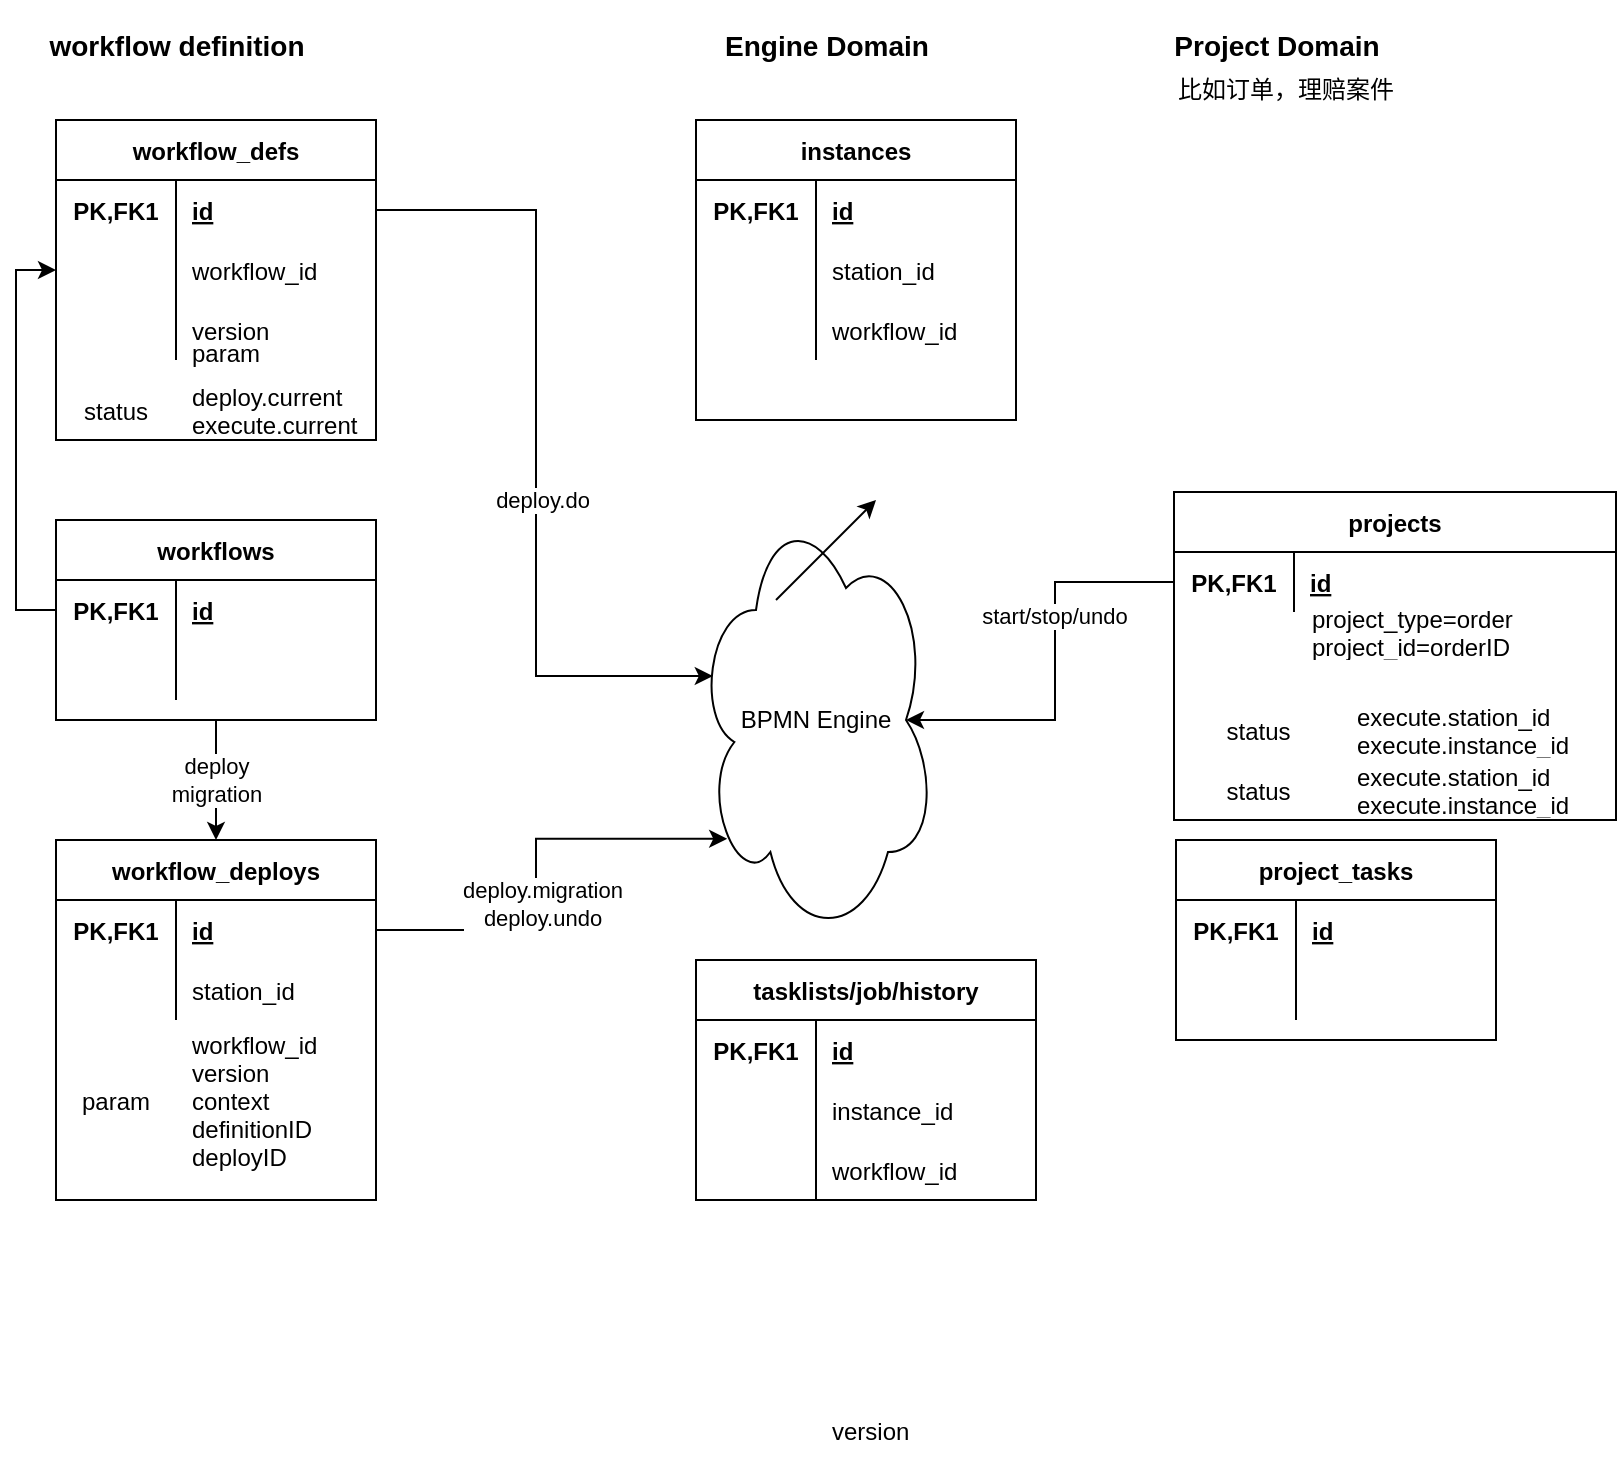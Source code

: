<mxfile version="14.4.2" type="github">
  <diagram id="R2lEEEUBdFMjLlhIrx00" name="Page-1">
    <mxGraphModel dx="1422" dy="802" grid="1" gridSize="10" guides="1" tooltips="1" connect="1" arrows="1" fold="1" page="1" pageScale="1" pageWidth="850" pageHeight="1100" math="0" shadow="0" extFonts="Permanent Marker^https://fonts.googleapis.com/css?family=Permanent+Marker">
      <root>
        <mxCell id="0" />
        <mxCell id="1" parent="0" />
        <mxCell id="DA4g0Scjdkf1gucJsFsH-38" value="&lt;font style=&quot;font-size: 14px&quot;&gt;workflow definition&lt;/font&gt;" style="text;strokeColor=none;fillColor=none;html=1;fontSize=24;fontStyle=1;verticalAlign=middle;align=center;" vertex="1" parent="1">
          <mxGeometry x="40" y="140" width="120" height="40" as="geometry" />
        </mxCell>
        <mxCell id="DA4g0Scjdkf1gucJsFsH-209" value="deploy&lt;br&gt;migration" style="edgeStyle=orthogonalEdgeStyle;rounded=0;orthogonalLoop=1;jettySize=auto;html=1;exitX=0.5;exitY=1;exitDx=0;exitDy=0;entryX=0.5;entryY=0;entryDx=0;entryDy=0;" edge="1" parent="1" source="DA4g0Scjdkf1gucJsFsH-103" target="DA4g0Scjdkf1gucJsFsH-136">
          <mxGeometry relative="1" as="geometry" />
        </mxCell>
        <mxCell id="DA4g0Scjdkf1gucJsFsH-103" value="workflows" style="shape=table;startSize=30;container=1;collapsible=1;childLayout=tableLayout;fixedRows=1;rowLines=0;fontStyle=1;align=center;resizeLast=1;" vertex="1" parent="1">
          <mxGeometry x="40" y="400" width="160" height="100" as="geometry" />
        </mxCell>
        <mxCell id="DA4g0Scjdkf1gucJsFsH-104" value="" style="shape=partialRectangle;collapsible=0;dropTarget=0;pointerEvents=0;fillColor=none;top=0;left=0;bottom=0;right=0;points=[[0,0.5],[1,0.5]];portConstraint=eastwest;" vertex="1" parent="DA4g0Scjdkf1gucJsFsH-103">
          <mxGeometry y="30" width="160" height="30" as="geometry" />
        </mxCell>
        <mxCell id="DA4g0Scjdkf1gucJsFsH-105" value="PK,FK1" style="shape=partialRectangle;connectable=0;fillColor=none;top=0;left=0;bottom=0;right=0;fontStyle=1;overflow=hidden;" vertex="1" parent="DA4g0Scjdkf1gucJsFsH-104">
          <mxGeometry width="60" height="30" as="geometry" />
        </mxCell>
        <mxCell id="DA4g0Scjdkf1gucJsFsH-106" value="id" style="shape=partialRectangle;connectable=0;fillColor=none;top=0;left=0;bottom=0;right=0;align=left;spacingLeft=6;fontStyle=5;overflow=hidden;" vertex="1" parent="DA4g0Scjdkf1gucJsFsH-104">
          <mxGeometry x="60" width="100" height="30" as="geometry" />
        </mxCell>
        <mxCell id="DA4g0Scjdkf1gucJsFsH-110" value="" style="shape=partialRectangle;collapsible=0;dropTarget=0;pointerEvents=0;fillColor=none;top=0;left=0;bottom=0;right=0;points=[[0,0.5],[1,0.5]];portConstraint=eastwest;" vertex="1" parent="DA4g0Scjdkf1gucJsFsH-103">
          <mxGeometry y="60" width="160" height="30" as="geometry" />
        </mxCell>
        <mxCell id="DA4g0Scjdkf1gucJsFsH-111" value="" style="shape=partialRectangle;connectable=0;fillColor=none;top=0;left=0;bottom=0;right=0;editable=1;overflow=hidden;" vertex="1" parent="DA4g0Scjdkf1gucJsFsH-110">
          <mxGeometry width="60" height="30" as="geometry" />
        </mxCell>
        <mxCell id="DA4g0Scjdkf1gucJsFsH-112" value="" style="shape=partialRectangle;connectable=0;fillColor=none;top=0;left=0;bottom=0;right=0;align=left;spacingLeft=6;overflow=hidden;" vertex="1" parent="DA4g0Scjdkf1gucJsFsH-110">
          <mxGeometry x="60" width="100" height="30" as="geometry" />
        </mxCell>
        <mxCell id="DA4g0Scjdkf1gucJsFsH-123" value="workflow_defs" style="shape=table;startSize=30;container=1;collapsible=1;childLayout=tableLayout;fixedRows=1;rowLines=0;fontStyle=1;align=center;resizeLast=1;" vertex="1" parent="1">
          <mxGeometry x="40" y="200" width="160" height="160" as="geometry" />
        </mxCell>
        <mxCell id="DA4g0Scjdkf1gucJsFsH-124" value="" style="shape=partialRectangle;collapsible=0;dropTarget=0;pointerEvents=0;fillColor=none;top=0;left=0;bottom=0;right=0;points=[[0,0.5],[1,0.5]];portConstraint=eastwest;" vertex="1" parent="DA4g0Scjdkf1gucJsFsH-123">
          <mxGeometry y="30" width="160" height="30" as="geometry" />
        </mxCell>
        <mxCell id="DA4g0Scjdkf1gucJsFsH-125" value="PK,FK1" style="shape=partialRectangle;connectable=0;fillColor=none;top=0;left=0;bottom=0;right=0;fontStyle=1;overflow=hidden;" vertex="1" parent="DA4g0Scjdkf1gucJsFsH-124">
          <mxGeometry width="60" height="30" as="geometry" />
        </mxCell>
        <mxCell id="DA4g0Scjdkf1gucJsFsH-126" value="id" style="shape=partialRectangle;connectable=0;fillColor=none;top=0;left=0;bottom=0;right=0;align=left;spacingLeft=6;fontStyle=5;overflow=hidden;" vertex="1" parent="DA4g0Scjdkf1gucJsFsH-124">
          <mxGeometry x="60" width="100" height="30" as="geometry" />
        </mxCell>
        <mxCell id="DA4g0Scjdkf1gucJsFsH-130" value="" style="shape=partialRectangle;collapsible=0;dropTarget=0;pointerEvents=0;fillColor=none;top=0;left=0;bottom=0;right=0;points=[[0,0.5],[1,0.5]];portConstraint=eastwest;" vertex="1" parent="DA4g0Scjdkf1gucJsFsH-123">
          <mxGeometry y="60" width="160" height="30" as="geometry" />
        </mxCell>
        <mxCell id="DA4g0Scjdkf1gucJsFsH-131" value="" style="shape=partialRectangle;connectable=0;fillColor=none;top=0;left=0;bottom=0;right=0;editable=1;overflow=hidden;" vertex="1" parent="DA4g0Scjdkf1gucJsFsH-130">
          <mxGeometry width="60" height="30" as="geometry" />
        </mxCell>
        <mxCell id="DA4g0Scjdkf1gucJsFsH-132" value="workflow_id" style="shape=partialRectangle;connectable=0;fillColor=none;top=0;left=0;bottom=0;right=0;align=left;spacingLeft=6;overflow=hidden;" vertex="1" parent="DA4g0Scjdkf1gucJsFsH-130">
          <mxGeometry x="60" width="100" height="30" as="geometry" />
        </mxCell>
        <mxCell id="DA4g0Scjdkf1gucJsFsH-133" value="" style="shape=partialRectangle;collapsible=0;dropTarget=0;pointerEvents=0;fillColor=none;top=0;left=0;bottom=0;right=0;points=[[0,0.5],[1,0.5]];portConstraint=eastwest;" vertex="1" parent="DA4g0Scjdkf1gucJsFsH-123">
          <mxGeometry y="90" width="160" height="30" as="geometry" />
        </mxCell>
        <mxCell id="DA4g0Scjdkf1gucJsFsH-134" value="" style="shape=partialRectangle;connectable=0;fillColor=none;top=0;left=0;bottom=0;right=0;editable=1;overflow=hidden;" vertex="1" parent="DA4g0Scjdkf1gucJsFsH-133">
          <mxGeometry width="60" height="30" as="geometry" />
        </mxCell>
        <mxCell id="DA4g0Scjdkf1gucJsFsH-135" value="version" style="shape=partialRectangle;connectable=0;fillColor=none;top=0;left=0;bottom=0;right=0;align=left;spacingLeft=6;overflow=hidden;" vertex="1" parent="DA4g0Scjdkf1gucJsFsH-133">
          <mxGeometry x="60" width="100" height="30" as="geometry" />
        </mxCell>
        <mxCell id="DA4g0Scjdkf1gucJsFsH-236" style="edgeStyle=orthogonalEdgeStyle;rounded=0;orthogonalLoop=1;jettySize=auto;html=1;exitX=1;exitY=0.5;exitDx=0;exitDy=0;entryX=0.13;entryY=0.77;entryDx=0;entryDy=0;entryPerimeter=0;" edge="1" parent="1" source="DA4g0Scjdkf1gucJsFsH-137" target="DA4g0Scjdkf1gucJsFsH-210">
          <mxGeometry relative="1" as="geometry" />
        </mxCell>
        <mxCell id="DA4g0Scjdkf1gucJsFsH-237" value="deploy.migration&lt;br&gt;deploy.undo" style="edgeLabel;html=1;align=center;verticalAlign=middle;resizable=0;points=[];" vertex="1" connectable="0" parent="DA4g0Scjdkf1gucJsFsH-236">
          <mxGeometry x="-0.159" y="-3" relative="1" as="geometry">
            <mxPoint as="offset" />
          </mxGeometry>
        </mxCell>
        <mxCell id="DA4g0Scjdkf1gucJsFsH-136" value="workflow_deploys" style="shape=table;startSize=30;container=1;collapsible=1;childLayout=tableLayout;fixedRows=1;rowLines=0;fontStyle=1;align=center;resizeLast=1;" vertex="1" parent="1">
          <mxGeometry x="40" y="560" width="160" height="180" as="geometry" />
        </mxCell>
        <mxCell id="DA4g0Scjdkf1gucJsFsH-137" value="" style="shape=partialRectangle;collapsible=0;dropTarget=0;pointerEvents=0;fillColor=none;top=0;left=0;bottom=0;right=0;points=[[0,0.5],[1,0.5]];portConstraint=eastwest;" vertex="1" parent="DA4g0Scjdkf1gucJsFsH-136">
          <mxGeometry y="30" width="160" height="30" as="geometry" />
        </mxCell>
        <mxCell id="DA4g0Scjdkf1gucJsFsH-138" value="PK,FK1" style="shape=partialRectangle;connectable=0;fillColor=none;top=0;left=0;bottom=0;right=0;fontStyle=1;overflow=hidden;" vertex="1" parent="DA4g0Scjdkf1gucJsFsH-137">
          <mxGeometry width="60" height="30" as="geometry" />
        </mxCell>
        <mxCell id="DA4g0Scjdkf1gucJsFsH-139" value="id" style="shape=partialRectangle;connectable=0;fillColor=none;top=0;left=0;bottom=0;right=0;align=left;spacingLeft=6;fontStyle=5;overflow=hidden;" vertex="1" parent="DA4g0Scjdkf1gucJsFsH-137">
          <mxGeometry x="60" width="100" height="30" as="geometry" />
        </mxCell>
        <mxCell id="DA4g0Scjdkf1gucJsFsH-143" value="" style="shape=partialRectangle;collapsible=0;dropTarget=0;pointerEvents=0;fillColor=none;top=0;left=0;bottom=0;right=0;points=[[0,0.5],[1,0.5]];portConstraint=eastwest;" vertex="1" parent="DA4g0Scjdkf1gucJsFsH-136">
          <mxGeometry y="60" width="160" height="30" as="geometry" />
        </mxCell>
        <mxCell id="DA4g0Scjdkf1gucJsFsH-144" value="" style="shape=partialRectangle;connectable=0;fillColor=none;top=0;left=0;bottom=0;right=0;editable=1;overflow=hidden;" vertex="1" parent="DA4g0Scjdkf1gucJsFsH-143">
          <mxGeometry width="60" height="30" as="geometry" />
        </mxCell>
        <mxCell id="DA4g0Scjdkf1gucJsFsH-145" value="station_id" style="shape=partialRectangle;connectable=0;fillColor=none;top=0;left=0;bottom=0;right=0;align=left;spacingLeft=6;overflow=hidden;" vertex="1" parent="DA4g0Scjdkf1gucJsFsH-143">
          <mxGeometry x="60" width="100" height="30" as="geometry" />
        </mxCell>
        <mxCell id="DA4g0Scjdkf1gucJsFsH-157" value="" style="shape=partialRectangle;connectable=0;fillColor=none;top=0;left=0;bottom=0;right=0;editable=1;overflow=hidden;" vertex="1" parent="1">
          <mxGeometry x="520" y="330" width="60" height="30" as="geometry" />
        </mxCell>
        <mxCell id="DA4g0Scjdkf1gucJsFsH-159" style="edgeStyle=orthogonalEdgeStyle;rounded=0;orthogonalLoop=1;jettySize=auto;html=1;exitX=0;exitY=0.5;exitDx=0;exitDy=0;entryX=0;entryY=0.5;entryDx=0;entryDy=0;" edge="1" parent="1" source="DA4g0Scjdkf1gucJsFsH-104" target="DA4g0Scjdkf1gucJsFsH-130">
          <mxGeometry relative="1" as="geometry">
            <mxPoint x="300" y="275" as="targetPoint" />
          </mxGeometry>
        </mxCell>
        <mxCell id="DA4g0Scjdkf1gucJsFsH-161" value="" style="shape=partialRectangle;collapsible=0;dropTarget=0;pointerEvents=0;fillColor=none;top=0;left=0;bottom=0;right=0;points=[[0,0.5],[1,0.5]];portConstraint=eastwest;" vertex="1" parent="1">
          <mxGeometry x="40" y="290" width="160" height="30" as="geometry" />
        </mxCell>
        <mxCell id="DA4g0Scjdkf1gucJsFsH-162" value="" style="shape=partialRectangle;connectable=0;fillColor=none;top=0;left=0;bottom=0;right=0;editable=1;overflow=hidden;" vertex="1" parent="DA4g0Scjdkf1gucJsFsH-161">
          <mxGeometry width="60" height="30" as="geometry" />
        </mxCell>
        <mxCell id="DA4g0Scjdkf1gucJsFsH-163" value="param" style="shape=partialRectangle;connectable=0;fillColor=none;top=0;left=0;bottom=0;right=0;align=left;spacingLeft=6;overflow=hidden;" vertex="1" parent="DA4g0Scjdkf1gucJsFsH-161">
          <mxGeometry x="60" y="11" width="100" height="30" as="geometry" />
        </mxCell>
        <mxCell id="DA4g0Scjdkf1gucJsFsH-164" value="instances" style="shape=table;startSize=30;container=1;collapsible=1;childLayout=tableLayout;fixedRows=1;rowLines=0;fontStyle=1;align=center;resizeLast=1;" vertex="1" parent="1">
          <mxGeometry x="360" y="200" width="160" height="150" as="geometry" />
        </mxCell>
        <mxCell id="DA4g0Scjdkf1gucJsFsH-165" value="" style="shape=partialRectangle;collapsible=0;dropTarget=0;pointerEvents=0;fillColor=none;top=0;left=0;bottom=0;right=0;points=[[0,0.5],[1,0.5]];portConstraint=eastwest;" vertex="1" parent="DA4g0Scjdkf1gucJsFsH-164">
          <mxGeometry y="30" width="160" height="30" as="geometry" />
        </mxCell>
        <mxCell id="DA4g0Scjdkf1gucJsFsH-166" value="PK,FK1" style="shape=partialRectangle;connectable=0;fillColor=none;top=0;left=0;bottom=0;right=0;fontStyle=1;overflow=hidden;" vertex="1" parent="DA4g0Scjdkf1gucJsFsH-165">
          <mxGeometry width="60" height="30" as="geometry" />
        </mxCell>
        <mxCell id="DA4g0Scjdkf1gucJsFsH-167" value="id" style="shape=partialRectangle;connectable=0;fillColor=none;top=0;left=0;bottom=0;right=0;align=left;spacingLeft=6;fontStyle=5;overflow=hidden;" vertex="1" parent="DA4g0Scjdkf1gucJsFsH-165">
          <mxGeometry x="60" width="100" height="30" as="geometry" />
        </mxCell>
        <mxCell id="DA4g0Scjdkf1gucJsFsH-168" value="" style="shape=partialRectangle;collapsible=0;dropTarget=0;pointerEvents=0;fillColor=none;top=0;left=0;bottom=0;right=0;points=[[0,0.5],[1,0.5]];portConstraint=eastwest;" vertex="1" parent="DA4g0Scjdkf1gucJsFsH-164">
          <mxGeometry y="60" width="160" height="30" as="geometry" />
        </mxCell>
        <mxCell id="DA4g0Scjdkf1gucJsFsH-169" value="" style="shape=partialRectangle;connectable=0;fillColor=none;top=0;left=0;bottom=0;right=0;editable=1;overflow=hidden;" vertex="1" parent="DA4g0Scjdkf1gucJsFsH-168">
          <mxGeometry width="60" height="30" as="geometry" />
        </mxCell>
        <mxCell id="DA4g0Scjdkf1gucJsFsH-170" value="station_id" style="shape=partialRectangle;connectable=0;fillColor=none;top=0;left=0;bottom=0;right=0;align=left;spacingLeft=6;overflow=hidden;" vertex="1" parent="DA4g0Scjdkf1gucJsFsH-168">
          <mxGeometry x="60" width="100" height="30" as="geometry" />
        </mxCell>
        <mxCell id="DA4g0Scjdkf1gucJsFsH-171" value="" style="shape=partialRectangle;collapsible=0;dropTarget=0;pointerEvents=0;fillColor=none;top=0;left=0;bottom=0;right=0;points=[[0,0.5],[1,0.5]];portConstraint=eastwest;" vertex="1" parent="DA4g0Scjdkf1gucJsFsH-164">
          <mxGeometry y="90" width="160" height="30" as="geometry" />
        </mxCell>
        <mxCell id="DA4g0Scjdkf1gucJsFsH-172" value="" style="shape=partialRectangle;connectable=0;fillColor=none;top=0;left=0;bottom=0;right=0;editable=1;overflow=hidden;" vertex="1" parent="DA4g0Scjdkf1gucJsFsH-171">
          <mxGeometry width="60" height="30" as="geometry" />
        </mxCell>
        <mxCell id="DA4g0Scjdkf1gucJsFsH-173" value="workflow_id" style="shape=partialRectangle;connectable=0;fillColor=none;top=0;left=0;bottom=0;right=0;align=left;spacingLeft=6;overflow=hidden;" vertex="1" parent="DA4g0Scjdkf1gucJsFsH-171">
          <mxGeometry x="60" width="100" height="30" as="geometry" />
        </mxCell>
        <mxCell id="DA4g0Scjdkf1gucJsFsH-174" value="" style="shape=partialRectangle;collapsible=0;dropTarget=0;pointerEvents=0;fillColor=none;top=0;left=0;bottom=0;right=0;points=[[0,0.5],[1,0.5]];portConstraint=eastwest;" vertex="1" parent="1">
          <mxGeometry x="360" y="840" width="160" height="30" as="geometry" />
        </mxCell>
        <mxCell id="DA4g0Scjdkf1gucJsFsH-175" value="" style="shape=partialRectangle;connectable=0;fillColor=none;top=0;left=0;bottom=0;right=0;editable=1;overflow=hidden;" vertex="1" parent="DA4g0Scjdkf1gucJsFsH-174">
          <mxGeometry width="60" height="30" as="geometry" />
        </mxCell>
        <mxCell id="DA4g0Scjdkf1gucJsFsH-176" value="version" style="shape=partialRectangle;connectable=0;fillColor=none;top=0;left=0;bottom=0;right=0;align=left;spacingLeft=6;overflow=hidden;" vertex="1" parent="DA4g0Scjdkf1gucJsFsH-174">
          <mxGeometry x="60" width="100" height="30" as="geometry" />
        </mxCell>
        <mxCell id="DA4g0Scjdkf1gucJsFsH-177" value="&lt;font style=&quot;font-size: 14px&quot;&gt;Project Domain&lt;/font&gt;" style="text;strokeColor=none;fillColor=none;html=1;fontSize=24;fontStyle=1;verticalAlign=middle;align=center;" vertex="1" parent="1">
          <mxGeometry x="590" y="140" width="120" height="40" as="geometry" />
        </mxCell>
        <mxCell id="DA4g0Scjdkf1gucJsFsH-178" value="project_tasks" style="shape=table;startSize=30;container=1;collapsible=1;childLayout=tableLayout;fixedRows=1;rowLines=0;fontStyle=1;align=center;resizeLast=1;" vertex="1" parent="1">
          <mxGeometry x="600" y="560" width="160" height="100" as="geometry" />
        </mxCell>
        <mxCell id="DA4g0Scjdkf1gucJsFsH-179" value="" style="shape=partialRectangle;collapsible=0;dropTarget=0;pointerEvents=0;fillColor=none;top=0;left=0;bottom=0;right=0;points=[[0,0.5],[1,0.5]];portConstraint=eastwest;" vertex="1" parent="DA4g0Scjdkf1gucJsFsH-178">
          <mxGeometry y="30" width="160" height="30" as="geometry" />
        </mxCell>
        <mxCell id="DA4g0Scjdkf1gucJsFsH-180" value="PK,FK1" style="shape=partialRectangle;connectable=0;fillColor=none;top=0;left=0;bottom=0;right=0;fontStyle=1;overflow=hidden;" vertex="1" parent="DA4g0Scjdkf1gucJsFsH-179">
          <mxGeometry width="60" height="30" as="geometry" />
        </mxCell>
        <mxCell id="DA4g0Scjdkf1gucJsFsH-181" value="id" style="shape=partialRectangle;connectable=0;fillColor=none;top=0;left=0;bottom=0;right=0;align=left;spacingLeft=6;fontStyle=5;overflow=hidden;" vertex="1" parent="DA4g0Scjdkf1gucJsFsH-179">
          <mxGeometry x="60" width="100" height="30" as="geometry" />
        </mxCell>
        <mxCell id="DA4g0Scjdkf1gucJsFsH-182" value="" style="shape=partialRectangle;collapsible=0;dropTarget=0;pointerEvents=0;fillColor=none;top=0;left=0;bottom=0;right=0;points=[[0,0.5],[1,0.5]];portConstraint=eastwest;" vertex="1" parent="DA4g0Scjdkf1gucJsFsH-178">
          <mxGeometry y="60" width="160" height="30" as="geometry" />
        </mxCell>
        <mxCell id="DA4g0Scjdkf1gucJsFsH-183" value="" style="shape=partialRectangle;connectable=0;fillColor=none;top=0;left=0;bottom=0;right=0;editable=1;overflow=hidden;" vertex="1" parent="DA4g0Scjdkf1gucJsFsH-182">
          <mxGeometry width="60" height="30" as="geometry" />
        </mxCell>
        <mxCell id="DA4g0Scjdkf1gucJsFsH-184" value="" style="shape=partialRectangle;connectable=0;fillColor=none;top=0;left=0;bottom=0;right=0;align=left;spacingLeft=6;overflow=hidden;" vertex="1" parent="DA4g0Scjdkf1gucJsFsH-182">
          <mxGeometry x="60" width="100" height="30" as="geometry" />
        </mxCell>
        <mxCell id="DA4g0Scjdkf1gucJsFsH-185" value="projects" style="shape=table;startSize=30;container=1;collapsible=1;childLayout=tableLayout;fixedRows=1;rowLines=0;fontStyle=1;align=center;resizeLast=1;" vertex="1" parent="1">
          <mxGeometry x="599" y="386" width="221" height="164" as="geometry" />
        </mxCell>
        <mxCell id="DA4g0Scjdkf1gucJsFsH-186" value="" style="shape=partialRectangle;collapsible=0;dropTarget=0;pointerEvents=0;fillColor=none;top=0;left=0;bottom=0;right=0;points=[[0,0.5],[1,0.5]];portConstraint=eastwest;" vertex="1" parent="DA4g0Scjdkf1gucJsFsH-185">
          <mxGeometry y="30" width="221" height="30" as="geometry" />
        </mxCell>
        <mxCell id="DA4g0Scjdkf1gucJsFsH-187" value="PK,FK1" style="shape=partialRectangle;connectable=0;fillColor=none;top=0;left=0;bottom=0;right=0;fontStyle=1;overflow=hidden;" vertex="1" parent="DA4g0Scjdkf1gucJsFsH-186">
          <mxGeometry width="60" height="30" as="geometry" />
        </mxCell>
        <mxCell id="DA4g0Scjdkf1gucJsFsH-188" value="id" style="shape=partialRectangle;connectable=0;fillColor=none;top=0;left=0;bottom=0;right=0;align=left;spacingLeft=6;fontStyle=5;overflow=hidden;" vertex="1" parent="DA4g0Scjdkf1gucJsFsH-186">
          <mxGeometry x="60" width="161" height="30" as="geometry" />
        </mxCell>
        <mxCell id="DA4g0Scjdkf1gucJsFsH-206" value="" style="shape=partialRectangle;collapsible=0;dropTarget=0;pointerEvents=0;fillColor=none;top=0;left=0;bottom=0;right=0;points=[[0,0.5],[1,0.5]];portConstraint=eastwest;" vertex="1" parent="1">
          <mxGeometry x="610" y="441" width="210" height="30" as="geometry" />
        </mxCell>
        <mxCell id="DA4g0Scjdkf1gucJsFsH-207" value="" style="shape=partialRectangle;connectable=0;fillColor=none;top=0;left=0;bottom=0;right=0;editable=1;overflow=hidden;" vertex="1" parent="DA4g0Scjdkf1gucJsFsH-206">
          <mxGeometry width="80" height="30" as="geometry" />
        </mxCell>
        <mxCell id="DA4g0Scjdkf1gucJsFsH-208" value="project_type=order&#xa;project_id=orderID" style="shape=partialRectangle;connectable=0;fillColor=none;top=0;left=0;bottom=0;right=0;align=left;spacingLeft=6;overflow=hidden;" vertex="1" parent="DA4g0Scjdkf1gucJsFsH-206">
          <mxGeometry x="50" width="160" height="30" as="geometry" />
        </mxCell>
        <mxCell id="DA4g0Scjdkf1gucJsFsH-210" value="BPMN Engine" style="ellipse;shape=cloud;whiteSpace=wrap;html=1;align=center;" vertex="1" parent="1">
          <mxGeometry x="360" y="390" width="120" height="220" as="geometry" />
        </mxCell>
        <mxCell id="DA4g0Scjdkf1gucJsFsH-211" value="" style="shape=partialRectangle;collapsible=0;dropTarget=0;pointerEvents=0;fillColor=none;top=0;left=0;bottom=0;right=0;points=[[0,0.5],[1,0.5]];portConstraint=eastwest;" vertex="1" parent="1">
          <mxGeometry x="40" y="650" width="160" height="80" as="geometry" />
        </mxCell>
        <mxCell id="DA4g0Scjdkf1gucJsFsH-212" value="param" style="shape=partialRectangle;connectable=0;fillColor=none;top=0;left=0;bottom=0;right=0;editable=1;overflow=hidden;" vertex="1" parent="DA4g0Scjdkf1gucJsFsH-211">
          <mxGeometry width="60" height="80" as="geometry" />
        </mxCell>
        <mxCell id="DA4g0Scjdkf1gucJsFsH-213" value="workflow_id&#xa;version&#xa;context&#xa;definitionID&#xa;deployID" style="shape=partialRectangle;connectable=0;fillColor=none;top=0;left=0;bottom=0;right=0;align=left;spacingLeft=6;overflow=hidden;" vertex="1" parent="DA4g0Scjdkf1gucJsFsH-211">
          <mxGeometry x="60" width="100" height="80" as="geometry" />
        </mxCell>
        <mxCell id="DA4g0Scjdkf1gucJsFsH-214" style="edgeStyle=orthogonalEdgeStyle;rounded=0;orthogonalLoop=1;jettySize=auto;html=1;exitX=0;exitY=0.5;exitDx=0;exitDy=0;entryX=0.875;entryY=0.5;entryDx=0;entryDy=0;entryPerimeter=0;" edge="1" parent="1" source="DA4g0Scjdkf1gucJsFsH-186" target="DA4g0Scjdkf1gucJsFsH-210">
          <mxGeometry relative="1" as="geometry">
            <mxPoint x="640" y="285" as="sourcePoint" />
          </mxGeometry>
        </mxCell>
        <mxCell id="DA4g0Scjdkf1gucJsFsH-215" value="start/stop/undo" style="edgeLabel;html=1;align=center;verticalAlign=middle;resizable=0;points=[];" vertex="1" connectable="0" parent="DA4g0Scjdkf1gucJsFsH-214">
          <mxGeometry x="-0.249" y="-1" relative="1" as="geometry">
            <mxPoint as="offset" />
          </mxGeometry>
        </mxCell>
        <mxCell id="DA4g0Scjdkf1gucJsFsH-217" value="tasklists/job/history" style="shape=table;startSize=30;container=1;collapsible=1;childLayout=tableLayout;fixedRows=1;rowLines=0;fontStyle=1;align=center;resizeLast=1;" vertex="1" parent="1">
          <mxGeometry x="360" y="620" width="170" height="120" as="geometry" />
        </mxCell>
        <mxCell id="DA4g0Scjdkf1gucJsFsH-218" value="" style="shape=partialRectangle;collapsible=0;dropTarget=0;pointerEvents=0;fillColor=none;top=0;left=0;bottom=0;right=0;points=[[0,0.5],[1,0.5]];portConstraint=eastwest;" vertex="1" parent="DA4g0Scjdkf1gucJsFsH-217">
          <mxGeometry y="30" width="170" height="30" as="geometry" />
        </mxCell>
        <mxCell id="DA4g0Scjdkf1gucJsFsH-219" value="PK,FK1" style="shape=partialRectangle;connectable=0;fillColor=none;top=0;left=0;bottom=0;right=0;fontStyle=1;overflow=hidden;" vertex="1" parent="DA4g0Scjdkf1gucJsFsH-218">
          <mxGeometry width="60" height="30" as="geometry" />
        </mxCell>
        <mxCell id="DA4g0Scjdkf1gucJsFsH-220" value="id" style="shape=partialRectangle;connectable=0;fillColor=none;top=0;left=0;bottom=0;right=0;align=left;spacingLeft=6;fontStyle=5;overflow=hidden;" vertex="1" parent="DA4g0Scjdkf1gucJsFsH-218">
          <mxGeometry x="60" width="110" height="30" as="geometry" />
        </mxCell>
        <mxCell id="DA4g0Scjdkf1gucJsFsH-221" value="" style="shape=partialRectangle;collapsible=0;dropTarget=0;pointerEvents=0;fillColor=none;top=0;left=0;bottom=0;right=0;points=[[0,0.5],[1,0.5]];portConstraint=eastwest;" vertex="1" parent="DA4g0Scjdkf1gucJsFsH-217">
          <mxGeometry y="60" width="170" height="30" as="geometry" />
        </mxCell>
        <mxCell id="DA4g0Scjdkf1gucJsFsH-222" value="" style="shape=partialRectangle;connectable=0;fillColor=none;top=0;left=0;bottom=0;right=0;editable=1;overflow=hidden;" vertex="1" parent="DA4g0Scjdkf1gucJsFsH-221">
          <mxGeometry width="60" height="30" as="geometry" />
        </mxCell>
        <mxCell id="DA4g0Scjdkf1gucJsFsH-223" value="instance_id" style="shape=partialRectangle;connectable=0;fillColor=none;top=0;left=0;bottom=0;right=0;align=left;spacingLeft=6;overflow=hidden;" vertex="1" parent="DA4g0Scjdkf1gucJsFsH-221">
          <mxGeometry x="60" width="110" height="30" as="geometry" />
        </mxCell>
        <mxCell id="DA4g0Scjdkf1gucJsFsH-224" value="" style="shape=partialRectangle;collapsible=0;dropTarget=0;pointerEvents=0;fillColor=none;top=0;left=0;bottom=0;right=0;points=[[0,0.5],[1,0.5]];portConstraint=eastwest;" vertex="1" parent="DA4g0Scjdkf1gucJsFsH-217">
          <mxGeometry y="90" width="170" height="30" as="geometry" />
        </mxCell>
        <mxCell id="DA4g0Scjdkf1gucJsFsH-225" value="" style="shape=partialRectangle;connectable=0;fillColor=none;top=0;left=0;bottom=0;right=0;editable=1;overflow=hidden;" vertex="1" parent="DA4g0Scjdkf1gucJsFsH-224">
          <mxGeometry width="60" height="30" as="geometry" />
        </mxCell>
        <mxCell id="DA4g0Scjdkf1gucJsFsH-226" value="workflow_id" style="shape=partialRectangle;connectable=0;fillColor=none;top=0;left=0;bottom=0;right=0;align=left;spacingLeft=6;overflow=hidden;" vertex="1" parent="DA4g0Scjdkf1gucJsFsH-224">
          <mxGeometry x="60" width="110" height="30" as="geometry" />
        </mxCell>
        <mxCell id="DA4g0Scjdkf1gucJsFsH-230" value="&lt;font style=&quot;font-size: 14px&quot;&gt;Engine Domain&lt;/font&gt;" style="text;strokeColor=none;fillColor=none;html=1;fontSize=24;fontStyle=1;verticalAlign=middle;align=center;" vertex="1" parent="1">
          <mxGeometry x="365" y="140" width="120" height="40" as="geometry" />
        </mxCell>
        <mxCell id="DA4g0Scjdkf1gucJsFsH-231" value="比如订单，理赔案件" style="text;html=1;strokeColor=none;fillColor=none;align=center;verticalAlign=middle;whiteSpace=wrap;rounded=0;" vertex="1" parent="1">
          <mxGeometry x="600" y="180" width="110" height="10" as="geometry" />
        </mxCell>
        <mxCell id="DA4g0Scjdkf1gucJsFsH-238" value="" style="endArrow=classic;html=1;" edge="1" parent="1">
          <mxGeometry width="50" height="50" relative="1" as="geometry">
            <mxPoint x="400" y="440" as="sourcePoint" />
            <mxPoint x="450" y="390" as="targetPoint" />
          </mxGeometry>
        </mxCell>
        <mxCell id="DA4g0Scjdkf1gucJsFsH-239" style="edgeStyle=orthogonalEdgeStyle;rounded=0;orthogonalLoop=1;jettySize=auto;html=1;exitX=1;exitY=0.5;exitDx=0;exitDy=0;entryX=0.07;entryY=0.4;entryDx=0;entryDy=0;entryPerimeter=0;" edge="1" parent="1" source="DA4g0Scjdkf1gucJsFsH-124" target="DA4g0Scjdkf1gucJsFsH-210">
          <mxGeometry relative="1" as="geometry">
            <Array as="points">
              <mxPoint x="280" y="245" />
              <mxPoint x="280" y="478" />
            </Array>
          </mxGeometry>
        </mxCell>
        <mxCell id="DA4g0Scjdkf1gucJsFsH-240" value="deploy.do" style="edgeLabel;html=1;align=center;verticalAlign=middle;resizable=0;points=[];" vertex="1" connectable="0" parent="DA4g0Scjdkf1gucJsFsH-239">
          <mxGeometry x="0.121" y="3" relative="1" as="geometry">
            <mxPoint as="offset" />
          </mxGeometry>
        </mxCell>
        <mxCell id="DA4g0Scjdkf1gucJsFsH-244" value="" style="shape=partialRectangle;collapsible=0;dropTarget=0;pointerEvents=0;fillColor=none;top=0;left=0;bottom=0;right=0;points=[[0,0.5],[1,0.5]];portConstraint=eastwest;" vertex="1" parent="1">
          <mxGeometry x="40" y="330" width="160" height="30" as="geometry" />
        </mxCell>
        <mxCell id="DA4g0Scjdkf1gucJsFsH-245" value="status" style="shape=partialRectangle;connectable=0;fillColor=none;top=0;left=0;bottom=0;right=0;editable=1;overflow=hidden;" vertex="1" parent="DA4g0Scjdkf1gucJsFsH-244">
          <mxGeometry width="60" height="30" as="geometry" />
        </mxCell>
        <mxCell id="DA4g0Scjdkf1gucJsFsH-246" value="deploy.current&#xa;execute.current" style="shape=partialRectangle;connectable=0;fillColor=none;top=0;left=0;bottom=0;right=0;align=left;spacingLeft=6;overflow=hidden;" vertex="1" parent="DA4g0Scjdkf1gucJsFsH-244">
          <mxGeometry x="60" width="100" height="30" as="geometry" />
        </mxCell>
        <mxCell id="DA4g0Scjdkf1gucJsFsH-247" value="" style="shape=partialRectangle;collapsible=0;dropTarget=0;pointerEvents=0;fillColor=none;top=0;left=0;bottom=0;right=0;points=[[0,0.5],[1,0.5]];portConstraint=eastwest;" vertex="1" parent="1">
          <mxGeometry x="600" y="490" width="220" height="30" as="geometry" />
        </mxCell>
        <mxCell id="DA4g0Scjdkf1gucJsFsH-248" value="status" style="shape=partialRectangle;connectable=0;fillColor=none;top=0;left=0;bottom=0;right=0;editable=1;overflow=hidden;" vertex="1" parent="DA4g0Scjdkf1gucJsFsH-247">
          <mxGeometry width="82.5" height="30" as="geometry" />
        </mxCell>
        <mxCell id="DA4g0Scjdkf1gucJsFsH-249" value="execute.station_id&#xa;execute.instance_id" style="shape=partialRectangle;connectable=0;fillColor=none;top=0;left=0;bottom=0;right=0;align=left;spacingLeft=6;overflow=hidden;" vertex="1" parent="DA4g0Scjdkf1gucJsFsH-247">
          <mxGeometry x="82.5" width="137.5" height="30" as="geometry" />
        </mxCell>
        <mxCell id="DA4g0Scjdkf1gucJsFsH-250" value="" style="shape=partialRectangle;collapsible=0;dropTarget=0;pointerEvents=0;fillColor=none;top=0;left=0;bottom=0;right=0;points=[[0,0.5],[1,0.5]];portConstraint=eastwest;" vertex="1" parent="1">
          <mxGeometry x="600" y="520" width="220" height="30" as="geometry" />
        </mxCell>
        <mxCell id="DA4g0Scjdkf1gucJsFsH-251" value="status" style="shape=partialRectangle;connectable=0;fillColor=none;top=0;left=0;bottom=0;right=0;editable=1;overflow=hidden;" vertex="1" parent="DA4g0Scjdkf1gucJsFsH-250">
          <mxGeometry width="82.5" height="30" as="geometry" />
        </mxCell>
        <mxCell id="DA4g0Scjdkf1gucJsFsH-252" value="execute.station_id&#xa;execute.instance_id" style="shape=partialRectangle;connectable=0;fillColor=none;top=0;left=0;bottom=0;right=0;align=left;spacingLeft=6;overflow=hidden;" vertex="1" parent="DA4g0Scjdkf1gucJsFsH-250">
          <mxGeometry x="82.5" width="137.5" height="30" as="geometry" />
        </mxCell>
      </root>
    </mxGraphModel>
  </diagram>
</mxfile>
